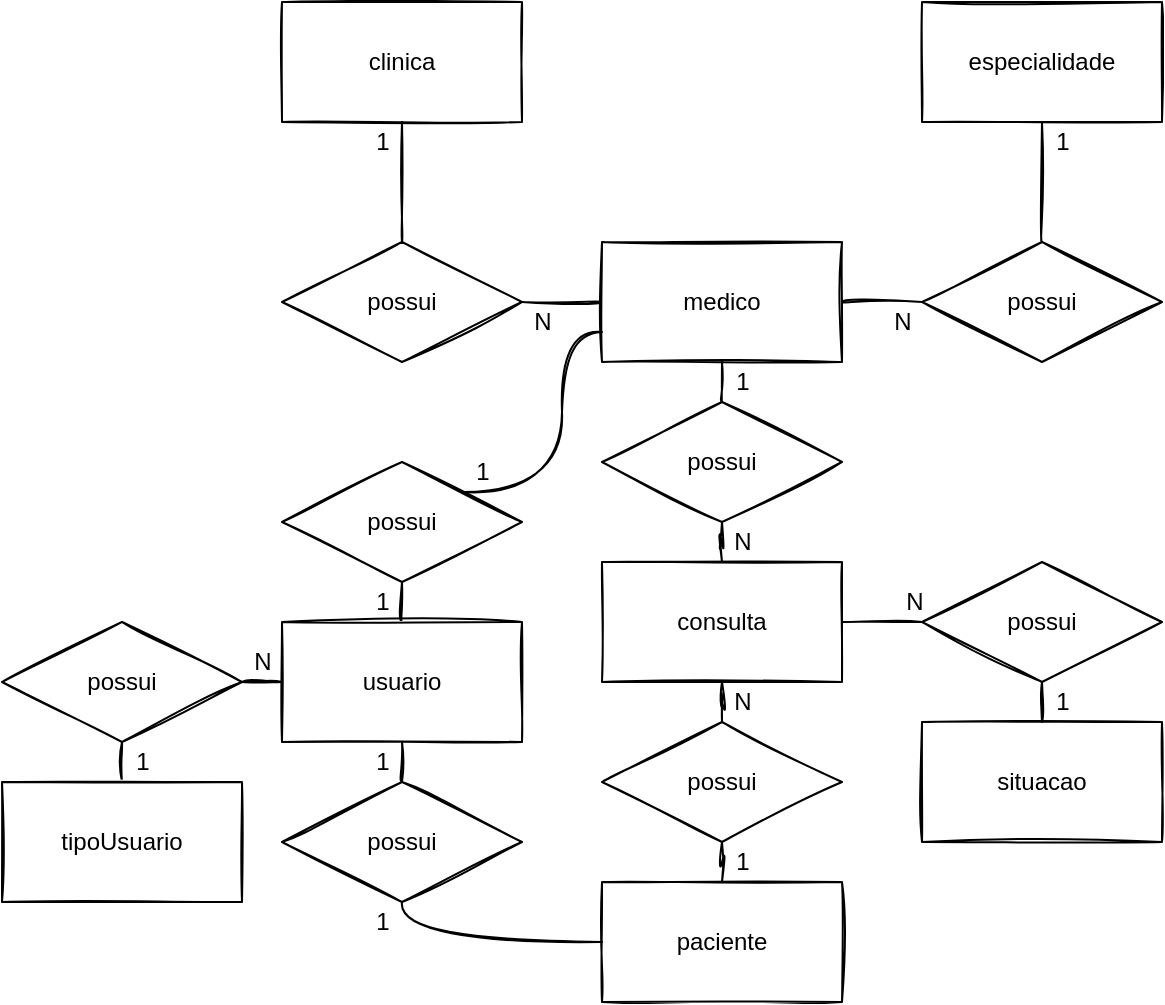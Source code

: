<mxfile version="14.9.8" type="device" pages="2"><diagram id="YTtJMZq7WXJjNMpU092y" name="conceitual"><mxGraphModel dx="1886" dy="761" grid="1" gridSize="10" guides="1" tooltips="1" connect="1" arrows="1" fold="1" page="1" pageScale="1" pageWidth="827" pageHeight="1169" math="0" shadow="0"><root><mxCell id="heZaIL4vx_CbJp6T5YSW-0"/><mxCell id="heZaIL4vx_CbJp6T5YSW-1" parent="heZaIL4vx_CbJp6T5YSW-0"/><mxCell id="iUkEwsfmcOELzUX_EHTO-11" style="edgeStyle=orthogonalEdgeStyle;orthogonalLoop=1;jettySize=auto;html=1;entryX=0.5;entryY=1;entryDx=0;entryDy=0;endArrow=none;endFill=0;sketch=1;curved=1;" parent="heZaIL4vx_CbJp6T5YSW-1" source="iUkEwsfmcOELzUX_EHTO-0" target="iUkEwsfmcOELzUX_EHTO-10" edge="1"><mxGeometry relative="1" as="geometry"/></mxCell><mxCell id="iUkEwsfmcOELzUX_EHTO-12" style="edgeStyle=orthogonalEdgeStyle;orthogonalLoop=1;jettySize=auto;html=1;entryX=0.5;entryY=0;entryDx=0;entryDy=0;endArrow=none;endFill=0;sketch=1;curved=1;" parent="heZaIL4vx_CbJp6T5YSW-1" source="iUkEwsfmcOELzUX_EHTO-0" target="iUkEwsfmcOELzUX_EHTO-9" edge="1"><mxGeometry relative="1" as="geometry"/></mxCell><mxCell id="2tqt-gKNdF2IP_2936FT-6" style="edgeStyle=orthogonalEdgeStyle;rounded=0;sketch=1;orthogonalLoop=1;jettySize=auto;html=1;exitX=1;exitY=0.5;exitDx=0;exitDy=0;entryX=0;entryY=0.5;entryDx=0;entryDy=0;startArrow=none;startFill=0;endArrow=none;endFill=0;" edge="1" parent="heZaIL4vx_CbJp6T5YSW-1" source="iUkEwsfmcOELzUX_EHTO-0" target="2tqt-gKNdF2IP_2936FT-3"><mxGeometry relative="1" as="geometry"/></mxCell><mxCell id="iUkEwsfmcOELzUX_EHTO-0" value="consulta" style="whiteSpace=wrap;html=1;sketch=1;" parent="heZaIL4vx_CbJp6T5YSW-1" vertex="1"><mxGeometry x="354" y="320" width="120" height="60" as="geometry"/></mxCell><mxCell id="Uuefz2VerXfA-MsjQtx6-2" style="edgeStyle=orthogonalEdgeStyle;orthogonalLoop=1;jettySize=auto;html=1;entryX=1;entryY=0.5;entryDx=0;entryDy=0;endArrow=none;endFill=0;sketch=1;curved=1;" parent="heZaIL4vx_CbJp6T5YSW-1" source="iUkEwsfmcOELzUX_EHTO-1" target="Uuefz2VerXfA-MsjQtx6-0" edge="1"><mxGeometry relative="1" as="geometry"/></mxCell><mxCell id="Uuefz2VerXfA-MsjQtx6-8" style="edgeStyle=orthogonalEdgeStyle;orthogonalLoop=1;jettySize=auto;html=1;entryX=0;entryY=0.5;entryDx=0;entryDy=0;endArrow=none;endFill=0;sketch=1;curved=1;" parent="heZaIL4vx_CbJp6T5YSW-1" source="iUkEwsfmcOELzUX_EHTO-1" target="Uuefz2VerXfA-MsjQtx6-6" edge="1"><mxGeometry relative="1" as="geometry"/></mxCell><mxCell id="iUkEwsfmcOELzUX_EHTO-1" value="medico" style="whiteSpace=wrap;html=1;sketch=1;" parent="heZaIL4vx_CbJp6T5YSW-1" vertex="1"><mxGeometry x="354" y="160" width="120" height="60" as="geometry"/></mxCell><mxCell id="2KLz3UL04iVqNl1vkPsQ-2" style="edgeStyle=orthogonalEdgeStyle;orthogonalLoop=1;jettySize=auto;html=1;exitX=0;exitY=0.5;exitDx=0;exitDy=0;entryX=0.5;entryY=1;entryDx=0;entryDy=0;startArrow=none;startFill=0;endArrow=none;endFill=0;sketch=1;curved=1;" parent="heZaIL4vx_CbJp6T5YSW-1" source="iUkEwsfmcOELzUX_EHTO-2" target="2KLz3UL04iVqNl1vkPsQ-1" edge="1"><mxGeometry relative="1" as="geometry"/></mxCell><mxCell id="iUkEwsfmcOELzUX_EHTO-2" value="paciente" style="whiteSpace=wrap;html=1;sketch=1;" parent="heZaIL4vx_CbJp6T5YSW-1" vertex="1"><mxGeometry x="354" y="480" width="120" height="60" as="geometry"/></mxCell><mxCell id="iUkEwsfmcOELzUX_EHTO-5" value="especialidade" style="whiteSpace=wrap;html=1;sketch=1;" parent="heZaIL4vx_CbJp6T5YSW-1" vertex="1"><mxGeometry x="514" y="40" width="120" height="60" as="geometry"/></mxCell><mxCell id="iUkEwsfmcOELzUX_EHTO-6" value="clinica" style="whiteSpace=wrap;html=1;sketch=1;" parent="heZaIL4vx_CbJp6T5YSW-1" vertex="1"><mxGeometry x="194" y="40" width="120" height="60" as="geometry"/></mxCell><mxCell id="iUkEwsfmcOELzUX_EHTO-13" style="edgeStyle=orthogonalEdgeStyle;orthogonalLoop=1;jettySize=auto;html=1;entryX=0.5;entryY=0;entryDx=0;entryDy=0;endArrow=none;endFill=0;sketch=1;curved=1;" parent="heZaIL4vx_CbJp6T5YSW-1" source="iUkEwsfmcOELzUX_EHTO-9" target="iUkEwsfmcOELzUX_EHTO-2" edge="1"><mxGeometry relative="1" as="geometry"/></mxCell><mxCell id="iUkEwsfmcOELzUX_EHTO-9" value="possui" style="shape=rhombus;perimeter=rhombusPerimeter;whiteSpace=wrap;html=1;align=center;sketch=1;" parent="heZaIL4vx_CbJp6T5YSW-1" vertex="1"><mxGeometry x="354" y="400" width="120" height="60" as="geometry"/></mxCell><mxCell id="iUkEwsfmcOELzUX_EHTO-14" style="edgeStyle=orthogonalEdgeStyle;orthogonalLoop=1;jettySize=auto;html=1;exitX=0.5;exitY=0;exitDx=0;exitDy=0;endArrow=none;endFill=0;entryX=0.5;entryY=1;entryDx=0;entryDy=0;sketch=1;curved=1;" parent="heZaIL4vx_CbJp6T5YSW-1" source="iUkEwsfmcOELzUX_EHTO-10" target="iUkEwsfmcOELzUX_EHTO-1" edge="1"><mxGeometry relative="1" as="geometry"><mxPoint x="214" y="270" as="targetPoint"/></mxGeometry></mxCell><mxCell id="iUkEwsfmcOELzUX_EHTO-10" value="possui" style="shape=rhombus;perimeter=rhombusPerimeter;whiteSpace=wrap;html=1;align=center;sketch=1;" parent="heZaIL4vx_CbJp6T5YSW-1" vertex="1"><mxGeometry x="354" y="240" width="120" height="60" as="geometry"/></mxCell><mxCell id="Uuefz2VerXfA-MsjQtx6-3" style="edgeStyle=orthogonalEdgeStyle;orthogonalLoop=1;jettySize=auto;html=1;entryX=0.5;entryY=1;entryDx=0;entryDy=0;endArrow=none;endFill=0;exitX=0.5;exitY=0;exitDx=0;exitDy=0;sketch=1;curved=1;" parent="heZaIL4vx_CbJp6T5YSW-1" source="Uuefz2VerXfA-MsjQtx6-0" target="iUkEwsfmcOELzUX_EHTO-6" edge="1"><mxGeometry relative="1" as="geometry"/></mxCell><mxCell id="Uuefz2VerXfA-MsjQtx6-0" value="possui" style="shape=rhombus;perimeter=rhombusPerimeter;whiteSpace=wrap;html=1;align=center;sketch=1;" parent="heZaIL4vx_CbJp6T5YSW-1" vertex="1"><mxGeometry x="194" y="160" width="120" height="60" as="geometry"/></mxCell><mxCell id="Uuefz2VerXfA-MsjQtx6-9" style="edgeStyle=orthogonalEdgeStyle;orthogonalLoop=1;jettySize=auto;html=1;entryX=0.5;entryY=1;entryDx=0;entryDy=0;endArrow=none;endFill=0;sketch=1;curved=1;" parent="heZaIL4vx_CbJp6T5YSW-1" source="Uuefz2VerXfA-MsjQtx6-6" target="iUkEwsfmcOELzUX_EHTO-5" edge="1"><mxGeometry relative="1" as="geometry"/></mxCell><mxCell id="Uuefz2VerXfA-MsjQtx6-6" value="possui" style="shape=rhombus;perimeter=rhombusPerimeter;whiteSpace=wrap;html=1;align=center;sketch=1;" parent="heZaIL4vx_CbJp6T5YSW-1" vertex="1"><mxGeometry x="514" y="160" width="120" height="60" as="geometry"/></mxCell><mxCell id="x7M3kl3lSSGrDIIEFdn4-0" value="1" style="text;html=1;align=center;verticalAlign=middle;resizable=0;points=[];autosize=1;strokeColor=none;sketch=1;" parent="heZaIL4vx_CbJp6T5YSW-1" vertex="1"><mxGeometry x="234" y="100" width="20" height="20" as="geometry"/></mxCell><mxCell id="x7M3kl3lSSGrDIIEFdn4-1" value="1" style="text;html=1;align=center;verticalAlign=middle;resizable=0;points=[];autosize=1;strokeColor=none;sketch=1;" parent="heZaIL4vx_CbJp6T5YSW-1" vertex="1"><mxGeometry x="574" y="100" width="20" height="20" as="geometry"/></mxCell><mxCell id="x7M3kl3lSSGrDIIEFdn4-2" value="N" style="text;html=1;align=center;verticalAlign=middle;resizable=0;points=[];autosize=1;strokeColor=none;sketch=1;" parent="heZaIL4vx_CbJp6T5YSW-1" vertex="1"><mxGeometry x="314" y="190" width="20" height="20" as="geometry"/></mxCell><mxCell id="x7M3kl3lSSGrDIIEFdn4-3" value="N" style="text;html=1;align=center;verticalAlign=middle;resizable=0;points=[];autosize=1;strokeColor=none;sketch=1;" parent="heZaIL4vx_CbJp6T5YSW-1" vertex="1"><mxGeometry x="494" y="190" width="20" height="20" as="geometry"/></mxCell><mxCell id="x7M3kl3lSSGrDIIEFdn4-4" value="1" style="text;html=1;align=center;verticalAlign=middle;resizable=0;points=[];autosize=1;strokeColor=none;sketch=1;" parent="heZaIL4vx_CbJp6T5YSW-1" vertex="1"><mxGeometry x="414" y="220" width="20" height="20" as="geometry"/></mxCell><mxCell id="x7M3kl3lSSGrDIIEFdn4-5" value="N" style="text;html=1;align=center;verticalAlign=middle;resizable=0;points=[];autosize=1;strokeColor=none;sketch=1;" parent="heZaIL4vx_CbJp6T5YSW-1" vertex="1"><mxGeometry x="414" y="300" width="20" height="20" as="geometry"/></mxCell><mxCell id="x7M3kl3lSSGrDIIEFdn4-6" value="1" style="text;html=1;align=center;verticalAlign=middle;resizable=0;points=[];autosize=1;strokeColor=none;sketch=1;" parent="heZaIL4vx_CbJp6T5YSW-1" vertex="1"><mxGeometry x="414" y="460" width="20" height="20" as="geometry"/></mxCell><mxCell id="x7M3kl3lSSGrDIIEFdn4-7" value="N" style="text;html=1;align=center;verticalAlign=middle;resizable=0;points=[];autosize=1;strokeColor=none;sketch=1;" parent="heZaIL4vx_CbJp6T5YSW-1" vertex="1"><mxGeometry x="414" y="380" width="20" height="20" as="geometry"/></mxCell><mxCell id="2KLz3UL04iVqNl1vkPsQ-4" style="edgeStyle=orthogonalEdgeStyle;orthogonalLoop=1;jettySize=auto;html=1;exitX=0.5;exitY=0;exitDx=0;exitDy=0;entryX=0.5;entryY=1;entryDx=0;entryDy=0;startArrow=none;startFill=0;endArrow=none;endFill=0;sketch=1;curved=1;" parent="heZaIL4vx_CbJp6T5YSW-1" source="oM9ppNLIfQCky5HayhJ4-0" target="2KLz3UL04iVqNl1vkPsQ-0" edge="1"><mxGeometry relative="1" as="geometry"/></mxCell><mxCell id="oM9ppNLIfQCky5HayhJ4-0" value="usuario" style="whiteSpace=wrap;html=1;strokeWidth=1;sketch=1;" parent="heZaIL4vx_CbJp6T5YSW-1" vertex="1"><mxGeometry x="194" y="350" width="120" height="60" as="geometry"/></mxCell><mxCell id="2KLz3UL04iVqNl1vkPsQ-5" style="edgeStyle=orthogonalEdgeStyle;orthogonalLoop=1;jettySize=auto;html=1;entryX=0;entryY=0.75;entryDx=0;entryDy=0;startArrow=none;startFill=0;endArrow=none;endFill=0;exitX=1;exitY=0;exitDx=0;exitDy=0;sketch=1;curved=1;" parent="heZaIL4vx_CbJp6T5YSW-1" source="2KLz3UL04iVqNl1vkPsQ-0" target="iUkEwsfmcOELzUX_EHTO-1" edge="1"><mxGeometry relative="1" as="geometry"/></mxCell><mxCell id="2KLz3UL04iVqNl1vkPsQ-0" value="possui" style="shape=rhombus;perimeter=rhombusPerimeter;whiteSpace=wrap;html=1;align=center;strokeWidth=1;sketch=1;" parent="heZaIL4vx_CbJp6T5YSW-1" vertex="1"><mxGeometry x="194" y="270" width="120" height="60" as="geometry"/></mxCell><mxCell id="2KLz3UL04iVqNl1vkPsQ-3" style="edgeStyle=orthogonalEdgeStyle;orthogonalLoop=1;jettySize=auto;html=1;exitX=0.5;exitY=0;exitDx=0;exitDy=0;entryX=0.5;entryY=1;entryDx=0;entryDy=0;startArrow=none;startFill=0;endArrow=none;endFill=0;sketch=1;curved=1;" parent="heZaIL4vx_CbJp6T5YSW-1" source="2KLz3UL04iVqNl1vkPsQ-1" target="oM9ppNLIfQCky5HayhJ4-0" edge="1"><mxGeometry relative="1" as="geometry"/></mxCell><mxCell id="2KLz3UL04iVqNl1vkPsQ-1" value="possui" style="shape=rhombus;perimeter=rhombusPerimeter;whiteSpace=wrap;html=1;align=center;strokeWidth=1;sketch=1;" parent="heZaIL4vx_CbJp6T5YSW-1" vertex="1"><mxGeometry x="194" y="430" width="120" height="60" as="geometry"/></mxCell><mxCell id="01P2ncNlyNIR4Y747zUX-0" value="1" style="text;html=1;align=center;verticalAlign=middle;resizable=0;points=[];autosize=1;strokeColor=none;sketch=1;" parent="heZaIL4vx_CbJp6T5YSW-1" vertex="1"><mxGeometry x="234" y="410" width="20" height="20" as="geometry"/></mxCell><mxCell id="01P2ncNlyNIR4Y747zUX-1" value="1" style="text;html=1;align=center;verticalAlign=middle;resizable=0;points=[];autosize=1;strokeColor=none;sketch=1;" parent="heZaIL4vx_CbJp6T5YSW-1" vertex="1"><mxGeometry x="234" y="490" width="20" height="20" as="geometry"/></mxCell><mxCell id="01P2ncNlyNIR4Y747zUX-2" value="1" style="text;html=1;align=center;verticalAlign=middle;resizable=0;points=[];autosize=1;strokeColor=none;sketch=1;" parent="heZaIL4vx_CbJp6T5YSW-1" vertex="1"><mxGeometry x="234" y="330" width="20" height="20" as="geometry"/></mxCell><mxCell id="01P2ncNlyNIR4Y747zUX-3" value="1" style="text;html=1;align=center;verticalAlign=middle;resizable=0;points=[];autosize=1;strokeColor=none;sketch=1;" parent="heZaIL4vx_CbJp6T5YSW-1" vertex="1"><mxGeometry x="284" y="265" width="20" height="20" as="geometry"/></mxCell><mxCell id="2tqt-gKNdF2IP_2936FT-0" value="situacao" style="whiteSpace=wrap;html=1;sketch=1;" vertex="1" parent="heZaIL4vx_CbJp6T5YSW-1"><mxGeometry x="514" y="400" width="120" height="60" as="geometry"/></mxCell><mxCell id="2tqt-gKNdF2IP_2936FT-7" style="edgeStyle=orthogonalEdgeStyle;rounded=0;sketch=1;orthogonalLoop=1;jettySize=auto;html=1;exitX=0.5;exitY=1;exitDx=0;exitDy=0;startArrow=none;startFill=0;endArrow=none;endFill=0;" edge="1" parent="heZaIL4vx_CbJp6T5YSW-1" source="2tqt-gKNdF2IP_2936FT-3" target="2tqt-gKNdF2IP_2936FT-0"><mxGeometry relative="1" as="geometry"/></mxCell><mxCell id="2tqt-gKNdF2IP_2936FT-3" value="possui" style="shape=rhombus;perimeter=rhombusPerimeter;whiteSpace=wrap;html=1;align=center;strokeWidth=1;sketch=1;" vertex="1" parent="heZaIL4vx_CbJp6T5YSW-1"><mxGeometry x="514" y="320" width="120" height="60" as="geometry"/></mxCell><mxCell id="2tqt-gKNdF2IP_2936FT-8" value="1" style="text;html=1;align=center;verticalAlign=middle;resizable=0;points=[];autosize=1;strokeColor=none;sketch=1;" vertex="1" parent="heZaIL4vx_CbJp6T5YSW-1"><mxGeometry x="574" y="380" width="20" height="20" as="geometry"/></mxCell><mxCell id="2tqt-gKNdF2IP_2936FT-9" value="N" style="text;html=1;align=center;verticalAlign=middle;resizable=0;points=[];autosize=1;strokeColor=none;sketch=1;" vertex="1" parent="heZaIL4vx_CbJp6T5YSW-1"><mxGeometry x="500" y="330" width="20" height="20" as="geometry"/></mxCell><mxCell id="2tqt-gKNdF2IP_2936FT-12" style="edgeStyle=orthogonalEdgeStyle;rounded=0;sketch=1;orthogonalLoop=1;jettySize=auto;html=1;startArrow=none;startFill=0;endArrow=none;endFill=0;entryX=0;entryY=0.5;entryDx=0;entryDy=0;" edge="1" parent="heZaIL4vx_CbJp6T5YSW-1" source="2tqt-gKNdF2IP_2936FT-10" target="oM9ppNLIfQCky5HayhJ4-0"><mxGeometry relative="1" as="geometry"><mxPoint x="194" y="385" as="targetPoint"/></mxGeometry></mxCell><mxCell id="2tqt-gKNdF2IP_2936FT-13" style="edgeStyle=orthogonalEdgeStyle;rounded=0;sketch=1;orthogonalLoop=1;jettySize=auto;html=1;exitX=0.5;exitY=1;exitDx=0;exitDy=0;entryX=0.5;entryY=0;entryDx=0;entryDy=0;startArrow=none;startFill=0;endArrow=none;endFill=0;" edge="1" parent="heZaIL4vx_CbJp6T5YSW-1" source="2tqt-gKNdF2IP_2936FT-10" target="2tqt-gKNdF2IP_2936FT-11"><mxGeometry relative="1" as="geometry"/></mxCell><mxCell id="2tqt-gKNdF2IP_2936FT-10" value="possui" style="shape=rhombus;perimeter=rhombusPerimeter;whiteSpace=wrap;html=1;align=center;strokeWidth=1;sketch=1;" vertex="1" parent="heZaIL4vx_CbJp6T5YSW-1"><mxGeometry x="54" y="350" width="120" height="60" as="geometry"/></mxCell><mxCell id="2tqt-gKNdF2IP_2936FT-11" value="tipoUsuario" style="whiteSpace=wrap;html=1;sketch=1;" vertex="1" parent="heZaIL4vx_CbJp6T5YSW-1"><mxGeometry x="54" y="430" width="120" height="60" as="geometry"/></mxCell><mxCell id="2tqt-gKNdF2IP_2936FT-14" value="1" style="text;html=1;align=center;verticalAlign=middle;resizable=0;points=[];autosize=1;strokeColor=none;sketch=1;" vertex="1" parent="heZaIL4vx_CbJp6T5YSW-1"><mxGeometry x="114" y="410" width="20" height="20" as="geometry"/></mxCell><mxCell id="2tqt-gKNdF2IP_2936FT-15" value="N" style="text;html=1;align=center;verticalAlign=middle;resizable=0;points=[];autosize=1;strokeColor=none;sketch=1;" vertex="1" parent="heZaIL4vx_CbJp6T5YSW-1"><mxGeometry x="174" y="360" width="20" height="20" as="geometry"/></mxCell></root></mxGraphModel></diagram><diagram id="C5RBs43oDa-KdzZeNtuy" name="lógico"><mxGraphModel dx="1886" dy="761" grid="1" gridSize="10" guides="1" tooltips="1" connect="1" arrows="1" fold="1" page="1" pageScale="1" pageWidth="827" pageHeight="1169" math="0" shadow="0"><root><mxCell id="WIyWlLk6GJQsqaUBKTNV-0"/><mxCell id="WIyWlLk6GJQsqaUBKTNV-1" parent="WIyWlLk6GJQsqaUBKTNV-0"/><mxCell id="jh6HqCe1EsIaU75DrfbS-0" value="medico" style="shape=table;startSize=30;container=1;collapsible=1;childLayout=tableLayout;fixedRows=1;rowLines=0;fontStyle=1;align=center;resizeLast=1;sketch=1;rounded=1;" parent="WIyWlLk6GJQsqaUBKTNV-1" vertex="1"><mxGeometry x="324" y="80" width="180" height="190" as="geometry"/></mxCell><mxCell id="jh6HqCe1EsIaU75DrfbS-1" value="" style="shape=partialRectangle;collapsible=0;dropTarget=0;pointerEvents=0;fillColor=none;top=0;left=0;bottom=0;right=0;points=[[0,0.5],[1,0.5]];portConstraint=eastwest;sketch=1;rounded=1;" parent="jh6HqCe1EsIaU75DrfbS-0" vertex="1"><mxGeometry y="30" width="180" height="30" as="geometry"/></mxCell><mxCell id="jh6HqCe1EsIaU75DrfbS-2" value="PK" style="shape=partialRectangle;connectable=0;fillColor=none;top=0;left=0;bottom=0;right=0;fontStyle=1;overflow=hidden;sketch=1;rounded=1;" parent="jh6HqCe1EsIaU75DrfbS-1" vertex="1"><mxGeometry width="60" height="30" as="geometry"/></mxCell><mxCell id="jh6HqCe1EsIaU75DrfbS-3" value="idMedico" style="shape=partialRectangle;connectable=0;fillColor=none;top=0;left=0;bottom=0;right=0;align=left;spacingLeft=6;fontStyle=5;overflow=hidden;sketch=1;rounded=1;" parent="jh6HqCe1EsIaU75DrfbS-1" vertex="1"><mxGeometry x="60" width="120" height="30" as="geometry"/></mxCell><mxCell id="jh6HqCe1EsIaU75DrfbS-4" value="" style="shape=partialRectangle;collapsible=0;dropTarget=0;pointerEvents=0;fillColor=none;top=0;left=0;bottom=1;right=0;points=[[0,0.5],[1,0.5]];portConstraint=eastwest;strokeColor=none;sketch=1;rounded=1;" parent="jh6HqCe1EsIaU75DrfbS-0" vertex="1"><mxGeometry y="60" width="180" height="30" as="geometry"/></mxCell><mxCell id="jh6HqCe1EsIaU75DrfbS-5" value="FK" style="shape=partialRectangle;connectable=0;fillColor=none;top=0;left=0;bottom=0;right=0;fontStyle=1;overflow=hidden;sketch=1;rounded=1;" parent="jh6HqCe1EsIaU75DrfbS-4" vertex="1"><mxGeometry width="60" height="30" as="geometry"/></mxCell><mxCell id="jh6HqCe1EsIaU75DrfbS-6" value="idClinica" style="shape=partialRectangle;connectable=0;fillColor=none;top=0;left=0;bottom=0;right=0;align=left;spacingLeft=6;fontStyle=5;overflow=hidden;sketch=1;rounded=1;" parent="jh6HqCe1EsIaU75DrfbS-4" vertex="1"><mxGeometry x="60" width="120" height="30" as="geometry"/></mxCell><mxCell id="qEVUY2mmlyokxZz757aI-16" value="" style="shape=partialRectangle;collapsible=0;dropTarget=0;pointerEvents=0;fillColor=none;top=0;left=0;bottom=1;right=0;points=[[0,0.5],[1,0.5]];portConstraint=eastwest;strokeColor=none;sketch=1;rounded=1;" parent="jh6HqCe1EsIaU75DrfbS-0" vertex="1"><mxGeometry y="90" width="180" height="30" as="geometry"/></mxCell><mxCell id="qEVUY2mmlyokxZz757aI-17" value="FK" style="shape=partialRectangle;connectable=0;fillColor=none;top=0;left=0;bottom=0;right=0;fontStyle=1;overflow=hidden;sketch=1;rounded=1;" parent="qEVUY2mmlyokxZz757aI-16" vertex="1"><mxGeometry width="60" height="30" as="geometry"/></mxCell><mxCell id="qEVUY2mmlyokxZz757aI-18" value="idEspecialidade" style="shape=partialRectangle;connectable=0;fillColor=none;top=0;left=0;bottom=0;right=0;align=left;spacingLeft=6;fontStyle=5;overflow=hidden;sketch=1;rounded=1;" parent="qEVUY2mmlyokxZz757aI-16" vertex="1"><mxGeometry x="60" width="120" height="30" as="geometry"/></mxCell><mxCell id="p11CML0q3QsEBhSm9KX7-0" value="" style="shape=partialRectangle;collapsible=0;dropTarget=0;pointerEvents=0;fillColor=none;top=0;left=0;bottom=1;right=0;points=[[0,0.5],[1,0.5]];portConstraint=eastwest;sketch=1;rounded=1;" parent="jh6HqCe1EsIaU75DrfbS-0" vertex="1"><mxGeometry y="120" width="180" height="30" as="geometry"/></mxCell><mxCell id="p11CML0q3QsEBhSm9KX7-1" value="FK" style="shape=partialRectangle;connectable=0;fillColor=none;top=0;left=0;bottom=0;right=0;fontStyle=1;overflow=hidden;sketch=1;rounded=1;" parent="p11CML0q3QsEBhSm9KX7-0" vertex="1"><mxGeometry width="60" height="30" as="geometry"/></mxCell><mxCell id="p11CML0q3QsEBhSm9KX7-2" value="email" style="shape=partialRectangle;connectable=0;fillColor=none;top=0;left=0;bottom=0;right=0;align=left;spacingLeft=6;fontStyle=5;overflow=hidden;sketch=1;rounded=1;" parent="p11CML0q3QsEBhSm9KX7-0" vertex="1"><mxGeometry x="60" width="120" height="30" as="geometry"/></mxCell><mxCell id="jh6HqCe1EsIaU75DrfbS-10" value="" style="shape=partialRectangle;collapsible=0;dropTarget=0;pointerEvents=0;fillColor=none;top=0;left=0;bottom=0;right=0;points=[[0,0.5],[1,0.5]];portConstraint=eastwest;sketch=1;rounded=1;" parent="jh6HqCe1EsIaU75DrfbS-0" vertex="1"><mxGeometry y="150" width="180" height="30" as="geometry"/></mxCell><mxCell id="jh6HqCe1EsIaU75DrfbS-11" value="" style="shape=partialRectangle;connectable=0;fillColor=none;top=0;left=0;bottom=0;right=0;editable=1;overflow=hidden;sketch=1;rounded=1;" parent="jh6HqCe1EsIaU75DrfbS-10" vertex="1"><mxGeometry width="60" height="30" as="geometry"/></mxCell><mxCell id="jh6HqCe1EsIaU75DrfbS-12" value="nome" style="shape=partialRectangle;connectable=0;fillColor=none;top=0;left=0;bottom=0;right=0;align=left;spacingLeft=6;overflow=hidden;sketch=1;rounded=1;" parent="jh6HqCe1EsIaU75DrfbS-10" vertex="1"><mxGeometry x="60" width="120" height="30" as="geometry"/></mxCell><mxCell id="cB1TEMLiK09s6cDw11tT-6" value="clinica" style="shape=table;startSize=30;container=1;collapsible=1;childLayout=tableLayout;fixedRows=1;rowLines=0;fontStyle=1;align=center;resizeLast=1;sketch=1;rounded=1;" parent="WIyWlLk6GJQsqaUBKTNV-1" vertex="1"><mxGeometry x="620" y="80" width="180" height="250" as="geometry"/></mxCell><mxCell id="cB1TEMLiK09s6cDw11tT-10" value="" style="shape=partialRectangle;collapsible=0;dropTarget=0;pointerEvents=0;fillColor=none;top=0;left=0;bottom=1;right=0;points=[[0,0.5],[1,0.5]];portConstraint=eastwest;sketch=1;rounded=1;" parent="cB1TEMLiK09s6cDw11tT-6" vertex="1"><mxGeometry y="30" width="180" height="30" as="geometry"/></mxCell><mxCell id="cB1TEMLiK09s6cDw11tT-11" value="PK" style="shape=partialRectangle;connectable=0;fillColor=none;top=0;left=0;bottom=0;right=0;fontStyle=1;overflow=hidden;sketch=1;rounded=1;" parent="cB1TEMLiK09s6cDw11tT-10" vertex="1"><mxGeometry width="60" height="30" as="geometry"/></mxCell><mxCell id="cB1TEMLiK09s6cDw11tT-12" value="idClinica" style="shape=partialRectangle;connectable=0;fillColor=none;top=0;left=0;bottom=0;right=0;align=left;spacingLeft=6;fontStyle=5;overflow=hidden;sketch=1;rounded=1;" parent="cB1TEMLiK09s6cDw11tT-10" vertex="1"><mxGeometry x="60" width="120" height="30" as="geometry"/></mxCell><mxCell id="cB1TEMLiK09s6cDw11tT-16" value="" style="shape=partialRectangle;collapsible=0;dropTarget=0;pointerEvents=0;fillColor=none;top=0;left=0;bottom=0;right=0;points=[[0,0.5],[1,0.5]];portConstraint=eastwest;sketch=1;rounded=1;" parent="cB1TEMLiK09s6cDw11tT-6" vertex="1"><mxGeometry y="60" width="180" height="30" as="geometry"/></mxCell><mxCell id="cB1TEMLiK09s6cDw11tT-17" value="" style="shape=partialRectangle;connectable=0;fillColor=none;top=0;left=0;bottom=0;right=0;editable=1;overflow=hidden;sketch=1;rounded=1;" parent="cB1TEMLiK09s6cDw11tT-16" vertex="1"><mxGeometry width="60" height="30" as="geometry"/></mxCell><mxCell id="cB1TEMLiK09s6cDw11tT-18" value="nomeClinica" style="shape=partialRectangle;connectable=0;fillColor=none;top=0;left=0;bottom=0;right=0;align=left;spacingLeft=6;overflow=hidden;sketch=1;rounded=1;" parent="cB1TEMLiK09s6cDw11tT-16" vertex="1"><mxGeometry x="60" width="120" height="30" as="geometry"/></mxCell><mxCell id="cB1TEMLiK09s6cDw11tT-22" value="" style="shape=partialRectangle;collapsible=0;dropTarget=0;pointerEvents=0;fillColor=none;top=0;left=0;bottom=0;right=0;points=[[0,0.5],[1,0.5]];portConstraint=eastwest;sketch=1;rounded=1;" parent="cB1TEMLiK09s6cDw11tT-6" vertex="1"><mxGeometry y="90" width="180" height="30" as="geometry"/></mxCell><mxCell id="cB1TEMLiK09s6cDw11tT-23" value="" style="shape=partialRectangle;connectable=0;fillColor=none;top=0;left=0;bottom=0;right=0;editable=1;overflow=hidden;sketch=1;rounded=1;" parent="cB1TEMLiK09s6cDw11tT-22" vertex="1"><mxGeometry width="60" height="30" as="geometry"/></mxCell><mxCell id="cB1TEMLiK09s6cDw11tT-24" value="razaoSocial" style="shape=partialRectangle;connectable=0;fillColor=none;top=0;left=0;bottom=0;right=0;align=left;spacingLeft=6;overflow=hidden;sketch=1;rounded=1;" parent="cB1TEMLiK09s6cDw11tT-22" vertex="1"><mxGeometry x="60" width="120" height="30" as="geometry"/></mxCell><mxCell id="z4SQzU5iJ2A9xpXH3svU-0" value="" style="shape=partialRectangle;collapsible=0;dropTarget=0;pointerEvents=0;fillColor=none;top=0;left=0;bottom=0;right=0;points=[[0,0.5],[1,0.5]];portConstraint=eastwest;sketch=1;rounded=1;" parent="cB1TEMLiK09s6cDw11tT-6" vertex="1"><mxGeometry y="120" width="180" height="30" as="geometry"/></mxCell><mxCell id="z4SQzU5iJ2A9xpXH3svU-1" value="" style="shape=partialRectangle;connectable=0;fillColor=none;top=0;left=0;bottom=0;right=0;editable=1;overflow=hidden;sketch=1;rounded=1;" parent="z4SQzU5iJ2A9xpXH3svU-0" vertex="1"><mxGeometry width="60" height="30" as="geometry"/></mxCell><mxCell id="z4SQzU5iJ2A9xpXH3svU-2" value="crm" style="shape=partialRectangle;connectable=0;fillColor=none;top=0;left=0;bottom=0;right=0;align=left;spacingLeft=6;overflow=hidden;sketch=1;rounded=1;" parent="z4SQzU5iJ2A9xpXH3svU-0" vertex="1"><mxGeometry x="60" width="120" height="30" as="geometry"/></mxCell><mxCell id="z4SQzU5iJ2A9xpXH3svU-3" value="" style="shape=partialRectangle;collapsible=0;dropTarget=0;pointerEvents=0;fillColor=none;top=0;left=0;bottom=0;right=0;points=[[0,0.5],[1,0.5]];portConstraint=eastwest;sketch=1;rounded=1;" parent="cB1TEMLiK09s6cDw11tT-6" vertex="1"><mxGeometry y="150" width="180" height="30" as="geometry"/></mxCell><mxCell id="z4SQzU5iJ2A9xpXH3svU-4" value="" style="shape=partialRectangle;connectable=0;fillColor=none;top=0;left=0;bottom=0;right=0;editable=1;overflow=hidden;sketch=1;rounded=1;" parent="z4SQzU5iJ2A9xpXH3svU-3" vertex="1"><mxGeometry width="60" height="30" as="geometry"/></mxCell><mxCell id="z4SQzU5iJ2A9xpXH3svU-5" value="cnpj" style="shape=partialRectangle;connectable=0;fillColor=none;top=0;left=0;bottom=0;right=0;align=left;spacingLeft=6;overflow=hidden;sketch=1;rounded=1;" parent="z4SQzU5iJ2A9xpXH3svU-3" vertex="1"><mxGeometry x="60" width="120" height="30" as="geometry"/></mxCell><mxCell id="cB1TEMLiK09s6cDw11tT-19" value="" style="shape=partialRectangle;collapsible=0;dropTarget=0;pointerEvents=0;fillColor=none;top=0;left=0;bottom=0;right=0;points=[[0,0.5],[1,0.5]];portConstraint=eastwest;sketch=1;rounded=1;" parent="cB1TEMLiK09s6cDw11tT-6" vertex="1"><mxGeometry y="180" width="180" height="30" as="geometry"/></mxCell><mxCell id="cB1TEMLiK09s6cDw11tT-20" value="" style="shape=partialRectangle;connectable=0;fillColor=none;top=0;left=0;bottom=0;right=0;editable=1;overflow=hidden;sketch=1;rounded=1;" parent="cB1TEMLiK09s6cDw11tT-19" vertex="1"><mxGeometry width="60" height="30" as="geometry"/></mxCell><mxCell id="cB1TEMLiK09s6cDw11tT-21" value="endereco" style="shape=partialRectangle;connectable=0;fillColor=none;top=0;left=0;bottom=0;right=0;align=left;spacingLeft=6;overflow=hidden;sketch=1;rounded=1;" parent="cB1TEMLiK09s6cDw11tT-19" vertex="1"><mxGeometry x="60" width="120" height="30" as="geometry"/></mxCell><mxCell id="qEVUY2mmlyokxZz757aI-0" value="" style="shape=partialRectangle;collapsible=0;dropTarget=0;pointerEvents=0;fillColor=none;top=0;left=0;bottom=0;right=0;points=[[0,0.5],[1,0.5]];portConstraint=eastwest;sketch=1;rounded=1;" parent="cB1TEMLiK09s6cDw11tT-6" vertex="1"><mxGeometry y="210" width="180" height="30" as="geometry"/></mxCell><mxCell id="qEVUY2mmlyokxZz757aI-1" value="" style="shape=partialRectangle;connectable=0;fillColor=none;top=0;left=0;bottom=0;right=0;editable=1;overflow=hidden;sketch=1;rounded=1;" parent="qEVUY2mmlyokxZz757aI-0" vertex="1"><mxGeometry width="60" height="30" as="geometry"/></mxCell><mxCell id="qEVUY2mmlyokxZz757aI-2" value="funcionamento" style="shape=partialRectangle;connectable=0;fillColor=none;top=0;left=0;bottom=0;right=0;align=left;spacingLeft=6;overflow=hidden;sketch=1;rounded=1;" parent="qEVUY2mmlyokxZz757aI-0" vertex="1"><mxGeometry x="60" width="120" height="30" as="geometry"/></mxCell><mxCell id="cB1TEMLiK09s6cDw11tT-28" value="especialidade" style="shape=table;startSize=30;container=1;collapsible=1;childLayout=tableLayout;fixedRows=1;rowLines=0;fontStyle=1;align=center;resizeLast=1;sketch=1;rounded=1;" parent="WIyWlLk6GJQsqaUBKTNV-1" vertex="1"><mxGeometry x="620" y="370" width="180" height="100" as="geometry"/></mxCell><mxCell id="cB1TEMLiK09s6cDw11tT-29" value="" style="shape=partialRectangle;collapsible=0;dropTarget=0;pointerEvents=0;fillColor=none;top=0;left=0;bottom=1;right=0;points=[[0,0.5],[1,0.5]];portConstraint=eastwest;sketch=1;rounded=1;" parent="cB1TEMLiK09s6cDw11tT-28" vertex="1"><mxGeometry y="30" width="180" height="30" as="geometry"/></mxCell><mxCell id="cB1TEMLiK09s6cDw11tT-30" value="PK" style="shape=partialRectangle;connectable=0;fillColor=none;top=0;left=0;bottom=0;right=0;fontStyle=1;overflow=hidden;sketch=1;rounded=1;" parent="cB1TEMLiK09s6cDw11tT-29" vertex="1"><mxGeometry width="60" height="30" as="geometry"/></mxCell><mxCell id="cB1TEMLiK09s6cDw11tT-31" value="idEspecialidade" style="shape=partialRectangle;connectable=0;fillColor=none;top=0;left=0;bottom=0;right=0;align=left;spacingLeft=6;fontStyle=5;overflow=hidden;sketch=1;rounded=1;" parent="cB1TEMLiK09s6cDw11tT-29" vertex="1"><mxGeometry x="60" width="120" height="30" as="geometry"/></mxCell><mxCell id="cB1TEMLiK09s6cDw11tT-32" value="" style="shape=partialRectangle;collapsible=0;dropTarget=0;pointerEvents=0;fillColor=none;top=0;left=0;bottom=0;right=0;points=[[0,0.5],[1,0.5]];portConstraint=eastwest;sketch=1;rounded=1;" parent="cB1TEMLiK09s6cDw11tT-28" vertex="1"><mxGeometry y="60" width="180" height="30" as="geometry"/></mxCell><mxCell id="cB1TEMLiK09s6cDw11tT-33" value="" style="shape=partialRectangle;connectable=0;fillColor=none;top=0;left=0;bottom=0;right=0;editable=1;overflow=hidden;sketch=1;rounded=1;" parent="cB1TEMLiK09s6cDw11tT-32" vertex="1"><mxGeometry width="60" height="30" as="geometry"/></mxCell><mxCell id="cB1TEMLiK09s6cDw11tT-34" value="nome" style="shape=partialRectangle;connectable=0;fillColor=none;top=0;left=0;bottom=0;right=0;align=left;spacingLeft=6;overflow=hidden;sketch=1;rounded=1;" parent="cB1TEMLiK09s6cDw11tT-32" vertex="1"><mxGeometry x="60" width="120" height="30" as="geometry"/></mxCell><mxCell id="RNBtuQhKKWwnaqQwCnW0-39" value="consulta" style="shape=table;startSize=30;container=1;collapsible=1;childLayout=tableLayout;fixedRows=1;rowLines=0;fontStyle=1;align=center;resizeLast=1;strokeColor=#000000;strokeWidth=1;fillColor=#ffffff;sketch=1;rounded=1;" parent="WIyWlLk6GJQsqaUBKTNV-1" vertex="1"><mxGeometry x="40" y="80" width="180" height="190" as="geometry"/></mxCell><mxCell id="RNBtuQhKKWwnaqQwCnW0-40" value="" style="shape=partialRectangle;collapsible=0;dropTarget=0;pointerEvents=0;fillColor=none;top=0;left=0;bottom=0;right=0;points=[[0,0.5],[1,0.5]];portConstraint=eastwest;sketch=1;rounded=1;" parent="RNBtuQhKKWwnaqQwCnW0-39" vertex="1"><mxGeometry y="30" width="180" height="30" as="geometry"/></mxCell><mxCell id="RNBtuQhKKWwnaqQwCnW0-41" value="PK" style="shape=partialRectangle;connectable=0;fillColor=none;top=0;left=0;bottom=0;right=0;fontStyle=1;overflow=hidden;sketch=1;rounded=1;" parent="RNBtuQhKKWwnaqQwCnW0-40" vertex="1"><mxGeometry width="60" height="30" as="geometry"/></mxCell><mxCell id="RNBtuQhKKWwnaqQwCnW0-42" value="idConsulta" style="shape=partialRectangle;connectable=0;fillColor=none;top=0;left=0;bottom=0;right=0;align=left;spacingLeft=6;fontStyle=5;overflow=hidden;sketch=1;rounded=1;" parent="RNBtuQhKKWwnaqQwCnW0-40" vertex="1"><mxGeometry x="60" width="120" height="30" as="geometry"/></mxCell><mxCell id="RNBtuQhKKWwnaqQwCnW0-52" value="" style="shape=partialRectangle;collapsible=0;dropTarget=0;pointerEvents=0;fillColor=none;top=0;left=0;bottom=0;right=0;points=[[0,0.5],[1,0.5]];portConstraint=eastwest;sketch=1;rounded=1;" parent="RNBtuQhKKWwnaqQwCnW0-39" vertex="1"><mxGeometry y="60" width="180" height="30" as="geometry"/></mxCell><mxCell id="RNBtuQhKKWwnaqQwCnW0-53" value="FK" style="shape=partialRectangle;connectable=0;fillColor=none;top=0;left=0;bottom=0;right=0;fontStyle=1;overflow=hidden;sketch=1;rounded=1;" parent="RNBtuQhKKWwnaqQwCnW0-52" vertex="1"><mxGeometry width="60" height="30" as="geometry"/></mxCell><mxCell id="RNBtuQhKKWwnaqQwCnW0-54" value="idMedico" style="shape=partialRectangle;connectable=0;fillColor=none;top=0;left=0;bottom=0;right=0;align=left;spacingLeft=6;fontStyle=5;overflow=hidden;sketch=1;rounded=1;" parent="RNBtuQhKKWwnaqQwCnW0-52" vertex="1"><mxGeometry x="60" width="120" height="30" as="geometry"/></mxCell><mxCell id="RNBtuQhKKWwnaqQwCnW0-49" value="" style="shape=partialRectangle;collapsible=0;dropTarget=0;pointerEvents=0;fillColor=none;top=0;left=0;bottom=0;right=0;points=[[0,0.5],[1,0.5]];portConstraint=eastwest;sketch=1;rounded=1;" parent="RNBtuQhKKWwnaqQwCnW0-39" vertex="1"><mxGeometry y="90" width="180" height="30" as="geometry"/></mxCell><mxCell id="RNBtuQhKKWwnaqQwCnW0-50" value="FK" style="shape=partialRectangle;connectable=0;fillColor=none;top=0;left=0;bottom=0;right=0;editable=1;overflow=hidden;fontStyle=1;sketch=1;rounded=1;" parent="RNBtuQhKKWwnaqQwCnW0-49" vertex="1"><mxGeometry width="60" height="30" as="geometry"/></mxCell><mxCell id="RNBtuQhKKWwnaqQwCnW0-51" value="situacao" style="shape=partialRectangle;connectable=0;fillColor=none;top=0;left=0;bottom=0;right=0;align=left;spacingLeft=6;overflow=hidden;fontStyle=5;sketch=1;rounded=1;" parent="RNBtuQhKKWwnaqQwCnW0-49" vertex="1"><mxGeometry x="60" width="120" height="30" as="geometry"/></mxCell><mxCell id="RNBtuQhKKWwnaqQwCnW0-43" value="" style="shape=partialRectangle;collapsible=0;dropTarget=0;pointerEvents=0;fillColor=none;top=0;left=0;bottom=1;right=0;points=[[0,0.5],[1,0.5]];portConstraint=eastwest;sketch=1;rounded=1;" parent="RNBtuQhKKWwnaqQwCnW0-39" vertex="1"><mxGeometry y="120" width="180" height="30" as="geometry"/></mxCell><mxCell id="RNBtuQhKKWwnaqQwCnW0-44" value="FK" style="shape=partialRectangle;connectable=0;fillColor=none;top=0;left=0;bottom=0;right=0;fontStyle=1;overflow=hidden;sketch=1;rounded=1;" parent="RNBtuQhKKWwnaqQwCnW0-43" vertex="1"><mxGeometry width="60" height="30" as="geometry"/></mxCell><mxCell id="RNBtuQhKKWwnaqQwCnW0-45" value="idPaciente" style="shape=partialRectangle;connectable=0;fillColor=none;top=0;left=0;bottom=0;right=0;align=left;spacingLeft=6;fontStyle=5;overflow=hidden;sketch=1;rounded=1;" parent="RNBtuQhKKWwnaqQwCnW0-43" vertex="1"><mxGeometry x="60" width="120" height="30" as="geometry"/></mxCell><mxCell id="RNBtuQhKKWwnaqQwCnW0-46" value="" style="shape=partialRectangle;collapsible=0;dropTarget=0;pointerEvents=0;fillColor=none;top=0;left=0;bottom=0;right=0;points=[[0,0.5],[1,0.5]];portConstraint=eastwest;sketch=1;rounded=1;" parent="RNBtuQhKKWwnaqQwCnW0-39" vertex="1"><mxGeometry y="150" width="180" height="30" as="geometry"/></mxCell><mxCell id="RNBtuQhKKWwnaqQwCnW0-47" value="" style="shape=partialRectangle;connectable=0;fillColor=none;top=0;left=0;bottom=0;right=0;editable=1;overflow=hidden;sketch=1;rounded=1;" parent="RNBtuQhKKWwnaqQwCnW0-46" vertex="1"><mxGeometry width="60" height="30" as="geometry"/></mxCell><mxCell id="RNBtuQhKKWwnaqQwCnW0-48" value="dataConsulta" style="shape=partialRectangle;connectable=0;fillColor=none;top=0;left=0;bottom=0;right=0;align=left;spacingLeft=6;overflow=hidden;sketch=1;rounded=1;" parent="RNBtuQhKKWwnaqQwCnW0-46" vertex="1"><mxGeometry x="60" width="120" height="30" as="geometry"/></mxCell><mxCell id="SfumGpfwO43oQ3eUtfZX-0" value="paciente" style="shape=table;startSize=30;container=1;collapsible=1;childLayout=tableLayout;fixedRows=1;rowLines=0;fontStyle=1;align=center;resizeLast=1;strokeColor=#000000;strokeWidth=1;fillColor=#ffffff;sketch=1;rounded=1;" parent="WIyWlLk6GJQsqaUBKTNV-1" vertex="1"><mxGeometry x="40" y="400" width="180" height="280" as="geometry"/></mxCell><mxCell id="SfumGpfwO43oQ3eUtfZX-7" value="" style="shape=partialRectangle;collapsible=0;dropTarget=0;pointerEvents=0;fillColor=none;top=0;left=0;bottom=1;right=0;points=[[0,0.5],[1,0.5]];portConstraint=eastwest;strokeColor=none;sketch=1;rounded=1;" parent="SfumGpfwO43oQ3eUtfZX-0" vertex="1"><mxGeometry y="30" width="180" height="30" as="geometry"/></mxCell><mxCell id="SfumGpfwO43oQ3eUtfZX-8" value="PK" style="shape=partialRectangle;connectable=0;fillColor=none;top=0;left=0;bottom=0;right=0;fontStyle=1;overflow=hidden;sketch=1;rounded=1;" parent="SfumGpfwO43oQ3eUtfZX-7" vertex="1"><mxGeometry width="60" height="30" as="geometry"/></mxCell><mxCell id="SfumGpfwO43oQ3eUtfZX-9" value="idPaciente" style="shape=partialRectangle;connectable=0;fillColor=none;top=0;left=0;bottom=0;right=0;align=left;spacingLeft=6;fontStyle=5;overflow=hidden;sketch=1;rounded=1;" parent="SfumGpfwO43oQ3eUtfZX-7" vertex="1"><mxGeometry x="60" width="120" height="30" as="geometry"/></mxCell><mxCell id="qEVUY2mmlyokxZz757aI-40" value="" style="shape=partialRectangle;collapsible=0;dropTarget=0;pointerEvents=0;fillColor=none;top=0;left=0;bottom=1;right=0;points=[[0,0.5],[1,0.5]];portConstraint=eastwest;sketch=1;rounded=1;" parent="SfumGpfwO43oQ3eUtfZX-0" vertex="1"><mxGeometry y="60" width="180" height="30" as="geometry"/></mxCell><mxCell id="qEVUY2mmlyokxZz757aI-41" value="FK" style="shape=partialRectangle;connectable=0;fillColor=none;top=0;left=0;bottom=0;right=0;fontStyle=1;overflow=hidden;sketch=1;rounded=1;" parent="qEVUY2mmlyokxZz757aI-40" vertex="1"><mxGeometry width="60" height="30" as="geometry"/></mxCell><mxCell id="qEVUY2mmlyokxZz757aI-42" value="email" style="shape=partialRectangle;connectable=0;fillColor=none;top=0;left=0;bottom=0;right=0;align=left;spacingLeft=6;fontStyle=5;overflow=hidden;sketch=1;rounded=1;" parent="qEVUY2mmlyokxZz757aI-40" vertex="1"><mxGeometry x="60" width="120" height="30" as="geometry"/></mxCell><mxCell id="SfumGpfwO43oQ3eUtfZX-10" value="" style="shape=partialRectangle;collapsible=0;dropTarget=0;pointerEvents=0;fillColor=none;top=0;left=0;bottom=0;right=0;points=[[0,0.5],[1,0.5]];portConstraint=eastwest;sketch=1;rounded=1;" parent="SfumGpfwO43oQ3eUtfZX-0" vertex="1"><mxGeometry y="90" width="180" height="30" as="geometry"/></mxCell><mxCell id="SfumGpfwO43oQ3eUtfZX-11" value="" style="shape=partialRectangle;connectable=0;fillColor=none;top=0;left=0;bottom=0;right=0;editable=1;overflow=hidden;sketch=1;rounded=1;" parent="SfumGpfwO43oQ3eUtfZX-10" vertex="1"><mxGeometry width="60" height="30" as="geometry"/></mxCell><mxCell id="SfumGpfwO43oQ3eUtfZX-12" value="nome" style="shape=partialRectangle;connectable=0;fillColor=none;top=0;left=0;bottom=0;right=0;align=left;spacingLeft=6;overflow=hidden;sketch=1;rounded=1;" parent="SfumGpfwO43oQ3eUtfZX-10" vertex="1"><mxGeometry x="60" width="120" height="30" as="geometry"/></mxCell><mxCell id="SfumGpfwO43oQ3eUtfZX-16" value="" style="shape=partialRectangle;collapsible=0;dropTarget=0;pointerEvents=0;fillColor=none;top=0;left=0;bottom=0;right=0;points=[[0,0.5],[1,0.5]];portConstraint=eastwest;sketch=1;rounded=1;" parent="SfumGpfwO43oQ3eUtfZX-0" vertex="1"><mxGeometry y="120" width="180" height="30" as="geometry"/></mxCell><mxCell id="SfumGpfwO43oQ3eUtfZX-17" value="" style="shape=partialRectangle;connectable=0;fillColor=none;top=0;left=0;bottom=0;right=0;editable=1;overflow=hidden;sketch=1;rounded=1;" parent="SfumGpfwO43oQ3eUtfZX-16" vertex="1"><mxGeometry width="60" height="30" as="geometry"/></mxCell><mxCell id="SfumGpfwO43oQ3eUtfZX-18" value="dataNasc" style="shape=partialRectangle;connectable=0;fillColor=none;top=0;left=0;bottom=0;right=0;align=left;spacingLeft=6;overflow=hidden;sketch=1;rounded=1;" parent="SfumGpfwO43oQ3eUtfZX-16" vertex="1"><mxGeometry x="60" width="120" height="30" as="geometry"/></mxCell><mxCell id="SfumGpfwO43oQ3eUtfZX-19" value="" style="shape=partialRectangle;collapsible=0;dropTarget=0;pointerEvents=0;fillColor=none;top=0;left=0;bottom=0;right=0;points=[[0,0.5],[1,0.5]];portConstraint=eastwest;sketch=1;rounded=1;" parent="SfumGpfwO43oQ3eUtfZX-0" vertex="1"><mxGeometry y="150" width="180" height="30" as="geometry"/></mxCell><mxCell id="SfumGpfwO43oQ3eUtfZX-20" value="" style="shape=partialRectangle;connectable=0;fillColor=none;top=0;left=0;bottom=0;right=0;editable=1;overflow=hidden;sketch=1;rounded=1;" parent="SfumGpfwO43oQ3eUtfZX-19" vertex="1"><mxGeometry width="60" height="30" as="geometry"/></mxCell><mxCell id="SfumGpfwO43oQ3eUtfZX-21" value="tel" style="shape=partialRectangle;connectable=0;fillColor=none;top=0;left=0;bottom=0;right=0;align=left;spacingLeft=6;overflow=hidden;sketch=1;rounded=1;" parent="SfumGpfwO43oQ3eUtfZX-19" vertex="1"><mxGeometry x="60" width="120" height="30" as="geometry"/></mxCell><mxCell id="SfumGpfwO43oQ3eUtfZX-22" value="" style="shape=partialRectangle;collapsible=0;dropTarget=0;pointerEvents=0;fillColor=none;top=0;left=0;bottom=0;right=0;points=[[0,0.5],[1,0.5]];portConstraint=eastwest;sketch=1;rounded=1;" parent="SfumGpfwO43oQ3eUtfZX-0" vertex="1"><mxGeometry y="180" width="180" height="30" as="geometry"/></mxCell><mxCell id="SfumGpfwO43oQ3eUtfZX-23" value="" style="shape=partialRectangle;connectable=0;fillColor=none;top=0;left=0;bottom=0;right=0;editable=1;overflow=hidden;sketch=1;rounded=1;" parent="SfumGpfwO43oQ3eUtfZX-22" vertex="1"><mxGeometry width="60" height="30" as="geometry"/></mxCell><mxCell id="SfumGpfwO43oQ3eUtfZX-24" value="rg" style="shape=partialRectangle;connectable=0;fillColor=none;top=0;left=0;bottom=0;right=0;align=left;spacingLeft=6;overflow=hidden;sketch=1;rounded=1;" parent="SfumGpfwO43oQ3eUtfZX-22" vertex="1"><mxGeometry x="60" width="120" height="30" as="geometry"/></mxCell><mxCell id="SfumGpfwO43oQ3eUtfZX-25" value="" style="shape=partialRectangle;collapsible=0;dropTarget=0;pointerEvents=0;fillColor=none;top=0;left=0;bottom=0;right=0;points=[[0,0.5],[1,0.5]];portConstraint=eastwest;sketch=1;rounded=1;" parent="SfumGpfwO43oQ3eUtfZX-0" vertex="1"><mxGeometry y="210" width="180" height="30" as="geometry"/></mxCell><mxCell id="SfumGpfwO43oQ3eUtfZX-26" value="" style="shape=partialRectangle;connectable=0;fillColor=none;top=0;left=0;bottom=0;right=0;editable=1;overflow=hidden;sketch=1;rounded=1;" parent="SfumGpfwO43oQ3eUtfZX-25" vertex="1"><mxGeometry width="60" height="30" as="geometry"/></mxCell><mxCell id="SfumGpfwO43oQ3eUtfZX-27" value="cpf" style="shape=partialRectangle;connectable=0;fillColor=none;top=0;left=0;bottom=0;right=0;align=left;spacingLeft=6;overflow=hidden;sketch=1;rounded=1;" parent="SfumGpfwO43oQ3eUtfZX-25" vertex="1"><mxGeometry x="60" width="120" height="30" as="geometry"/></mxCell><mxCell id="SfumGpfwO43oQ3eUtfZX-28" value="" style="shape=partialRectangle;collapsible=0;dropTarget=0;pointerEvents=0;fillColor=none;top=0;left=0;bottom=0;right=0;points=[[0,0.5],[1,0.5]];portConstraint=eastwest;sketch=1;rounded=1;" parent="SfumGpfwO43oQ3eUtfZX-0" vertex="1"><mxGeometry y="240" width="180" height="30" as="geometry"/></mxCell><mxCell id="SfumGpfwO43oQ3eUtfZX-29" value="" style="shape=partialRectangle;connectable=0;fillColor=none;top=0;left=0;bottom=0;right=0;editable=1;overflow=hidden;sketch=1;rounded=1;" parent="SfumGpfwO43oQ3eUtfZX-28" vertex="1"><mxGeometry width="60" height="30" as="geometry"/></mxCell><mxCell id="SfumGpfwO43oQ3eUtfZX-30" value="endereco" style="shape=partialRectangle;connectable=0;fillColor=none;top=0;left=0;bottom=0;right=0;align=left;spacingLeft=6;overflow=hidden;sketch=1;rounded=1;" parent="SfumGpfwO43oQ3eUtfZX-28" vertex="1"><mxGeometry x="60" width="120" height="30" as="geometry"/></mxCell><mxCell id="SfumGpfwO43oQ3eUtfZX-31" value="" style="edgeStyle=entityRelationEdgeStyle;fontSize=12;html=1;endArrow=ERoneToMany;exitX=0;exitY=0.5;exitDx=0;exitDy=0;entryX=1;entryY=0.5;entryDx=0;entryDy=0;sketch=1;curved=1;" parent="WIyWlLk6GJQsqaUBKTNV-1" source="cB1TEMLiK09s6cDw11tT-10" target="jh6HqCe1EsIaU75DrfbS-4" edge="1"><mxGeometry width="100" height="100" relative="1" as="geometry"><mxPoint x="430" y="410" as="sourcePoint"/><mxPoint x="700" y="155" as="targetPoint"/></mxGeometry></mxCell><mxCell id="SfumGpfwO43oQ3eUtfZX-32" value="" style="edgeStyle=entityRelationEdgeStyle;fontSize=12;html=1;endArrow=ERoneToMany;entryX=1;entryY=0.5;entryDx=0;entryDy=0;exitX=0;exitY=0.5;exitDx=0;exitDy=0;sketch=1;curved=1;" parent="WIyWlLk6GJQsqaUBKTNV-1" source="cB1TEMLiK09s6cDw11tT-29" target="qEVUY2mmlyokxZz757aI-16" edge="1"><mxGeometry width="100" height="100" relative="1" as="geometry"><mxPoint x="870" y="530" as="sourcePoint"/><mxPoint x="970" y="430" as="targetPoint"/></mxGeometry></mxCell><mxCell id="GSnVPz_uWYiieFNJhHjL-0" value="" style="edgeStyle=entityRelationEdgeStyle;fontSize=12;html=1;endArrow=none;entryX=0;entryY=0.5;entryDx=0;entryDy=0;startArrow=ERoneToMany;startFill=0;endFill=0;sketch=1;curved=1;" parent="WIyWlLk6GJQsqaUBKTNV-1" source="RNBtuQhKKWwnaqQwCnW0-52" target="jh6HqCe1EsIaU75DrfbS-1" edge="1"><mxGeometry width="100" height="100" relative="1" as="geometry"><mxPoint x="20" y="380" as="sourcePoint"/><mxPoint x="680" y="270" as="targetPoint"/></mxGeometry></mxCell><mxCell id="GSnVPz_uWYiieFNJhHjL-3" value="" style="edgeStyle=entityRelationEdgeStyle;fontSize=12;html=1;endArrow=ERoneToMany;exitX=1;exitY=0.5;exitDx=0;exitDy=0;entryX=1;entryY=0.5;entryDx=0;entryDy=0;sketch=1;curved=1;" parent="WIyWlLk6GJQsqaUBKTNV-1" source="SfumGpfwO43oQ3eUtfZX-7" target="RNBtuQhKKWwnaqQwCnW0-43" edge="1"><mxGeometry width="100" height="100" relative="1" as="geometry"><mxPoint x="290" y="480" as="sourcePoint"/><mxPoint x="390" y="380" as="targetPoint"/></mxGeometry></mxCell><mxCell id="qEVUY2mmlyokxZz757aI-3" value="usuario" style="shape=table;startSize=30;container=1;collapsible=1;childLayout=tableLayout;fixedRows=1;rowLines=0;fontStyle=1;align=center;resizeLast=1;strokeColor=#000000;strokeWidth=1;fillColor=#ffffff;sketch=1;rounded=1;" parent="WIyWlLk6GJQsqaUBKTNV-1" vertex="1"><mxGeometry x="324" y="430" width="180" height="160" as="geometry"/></mxCell><mxCell id="qEVUY2mmlyokxZz757aI-4" value="" style="shape=partialRectangle;collapsible=0;dropTarget=0;pointerEvents=0;fillColor=none;top=0;left=0;bottom=1;right=0;points=[[0,0.5],[1,0.5]];portConstraint=eastwest;strokeColor=none;sketch=1;rounded=1;" parent="qEVUY2mmlyokxZz757aI-3" vertex="1"><mxGeometry y="30" width="180" height="30" as="geometry"/></mxCell><mxCell id="qEVUY2mmlyokxZz757aI-5" value="PK" style="shape=partialRectangle;connectable=0;fillColor=none;top=0;left=0;bottom=0;right=0;fontStyle=1;overflow=hidden;sketch=1;rounded=1;" parent="qEVUY2mmlyokxZz757aI-4" vertex="1"><mxGeometry width="30" height="30" as="geometry"/></mxCell><mxCell id="qEVUY2mmlyokxZz757aI-6" value="email" style="shape=partialRectangle;connectable=0;fillColor=none;top=0;left=0;bottom=0;right=0;align=left;spacingLeft=6;fontStyle=5;overflow=hidden;sketch=1;rounded=1;" parent="qEVUY2mmlyokxZz757aI-4" vertex="1"><mxGeometry x="30" width="150" height="30" as="geometry"/></mxCell><mxCell id="lMvt55bPkvgPyWOq98zD-7" value="" style="shape=partialRectangle;collapsible=0;dropTarget=0;pointerEvents=0;fillColor=none;top=0;left=0;bottom=1;right=0;points=[[0,0.5],[1,0.5]];portConstraint=eastwest;sketch=1;rounded=1;" vertex="1" parent="qEVUY2mmlyokxZz757aI-3"><mxGeometry y="60" width="180" height="30" as="geometry"/></mxCell><mxCell id="lMvt55bPkvgPyWOq98zD-8" value="PK" style="shape=partialRectangle;connectable=0;fillColor=none;top=0;left=0;bottom=0;right=0;fontStyle=1;overflow=hidden;sketch=1;rounded=1;" vertex="1" parent="lMvt55bPkvgPyWOq98zD-7"><mxGeometry width="30" height="30" as="geometry"/></mxCell><mxCell id="lMvt55bPkvgPyWOq98zD-9" value="tipoUsuario" style="shape=partialRectangle;connectable=0;fillColor=none;top=0;left=0;bottom=0;right=0;align=left;spacingLeft=6;fontStyle=5;overflow=hidden;sketch=1;rounded=1;" vertex="1" parent="lMvt55bPkvgPyWOq98zD-7"><mxGeometry x="30" width="150" height="30" as="geometry"/></mxCell><mxCell id="qEVUY2mmlyokxZz757aI-7" value="" style="shape=partialRectangle;collapsible=0;dropTarget=0;pointerEvents=0;fillColor=none;top=0;left=0;bottom=0;right=0;points=[[0,0.5],[1,0.5]];portConstraint=eastwest;sketch=1;rounded=1;" parent="qEVUY2mmlyokxZz757aI-3" vertex="1"><mxGeometry y="90" width="180" height="30" as="geometry"/></mxCell><mxCell id="qEVUY2mmlyokxZz757aI-8" value="" style="shape=partialRectangle;connectable=0;fillColor=none;top=0;left=0;bottom=0;right=0;editable=1;overflow=hidden;sketch=1;rounded=1;" parent="qEVUY2mmlyokxZz757aI-7" vertex="1"><mxGeometry width="30" height="30" as="geometry"/></mxCell><mxCell id="qEVUY2mmlyokxZz757aI-9" value="nomeUsuario" style="shape=partialRectangle;connectable=0;fillColor=none;top=0;left=0;bottom=0;right=0;align=left;spacingLeft=6;overflow=hidden;sketch=1;rounded=1;" parent="qEVUY2mmlyokxZz757aI-7" vertex="1"><mxGeometry x="30" width="150" height="30" as="geometry"/></mxCell><mxCell id="qEVUY2mmlyokxZz757aI-13" value="" style="shape=partialRectangle;collapsible=0;dropTarget=0;pointerEvents=0;fillColor=none;top=0;left=0;bottom=0;right=0;points=[[0,0.5],[1,0.5]];portConstraint=eastwest;sketch=1;rounded=1;" parent="qEVUY2mmlyokxZz757aI-3" vertex="1"><mxGeometry y="120" width="180" height="30" as="geometry"/></mxCell><mxCell id="qEVUY2mmlyokxZz757aI-14" value="" style="shape=partialRectangle;connectable=0;fillColor=none;top=0;left=0;bottom=0;right=0;editable=1;overflow=hidden;sketch=1;rounded=1;" parent="qEVUY2mmlyokxZz757aI-13" vertex="1"><mxGeometry width="30" height="30" as="geometry"/></mxCell><mxCell id="qEVUY2mmlyokxZz757aI-15" value="senha" style="shape=partialRectangle;connectable=0;fillColor=none;top=0;left=0;bottom=0;right=0;align=left;spacingLeft=6;overflow=hidden;sketch=1;rounded=1;" parent="qEVUY2mmlyokxZz757aI-13" vertex="1"><mxGeometry x="30" width="150" height="30" as="geometry"/></mxCell><mxCell id="qEVUY2mmlyokxZz757aI-19" style="edgeStyle=orthogonalEdgeStyle;orthogonalLoop=1;jettySize=auto;html=1;entryX=1;entryY=0.5;entryDx=0;entryDy=0;startArrow=ERmandOne;startFill=0;endArrow=ERmandOne;endFill=0;exitX=1;exitY=0.5;exitDx=0;exitDy=0;sketch=1;curved=1;" parent="WIyWlLk6GJQsqaUBKTNV-1" source="qEVUY2mmlyokxZz757aI-4" target="p11CML0q3QsEBhSm9KX7-0" edge="1"><mxGeometry relative="1" as="geometry"/></mxCell><mxCell id="UxgDnvilBbNM-Marg4Tp-1" value="" style="edgeStyle=entityRelationEdgeStyle;fontSize=12;html=1;endArrow=ERmandOne;startArrow=ERmandOne;entryX=0;entryY=0.5;entryDx=0;entryDy=0;exitX=1;exitY=0.5;exitDx=0;exitDy=0;sketch=1;" parent="WIyWlLk6GJQsqaUBKTNV-1" source="qEVUY2mmlyokxZz757aI-40" target="qEVUY2mmlyokxZz757aI-4" edge="1"><mxGeometry width="100" height="100" relative="1" as="geometry"><mxPoint x="310" y="760" as="sourcePoint"/><mxPoint x="410" y="660" as="targetPoint"/></mxGeometry></mxCell><mxCell id="25TU32Se15nOwC5p_HF_-0" value="tipoUsuario" style="shape=table;startSize=30;container=1;collapsible=1;childLayout=tableLayout;fixedRows=1;rowLines=0;fontStyle=1;align=center;resizeLast=1;strokeColor=#000000;strokeWidth=1;fillColor=#ffffff;sketch=1;rounded=1;" vertex="1" parent="WIyWlLk6GJQsqaUBKTNV-1"><mxGeometry x="620" y="510" width="180" height="100" as="geometry"/></mxCell><mxCell id="25TU32Se15nOwC5p_HF_-1" value="" style="shape=partialRectangle;collapsible=0;dropTarget=0;pointerEvents=0;fillColor=none;top=0;left=0;bottom=1;right=0;points=[[0,0.5],[1,0.5]];portConstraint=eastwest;sketch=1;rounded=1;" vertex="1" parent="25TU32Se15nOwC5p_HF_-0"><mxGeometry y="30" width="180" height="30" as="geometry"/></mxCell><mxCell id="25TU32Se15nOwC5p_HF_-2" value="PK" style="shape=partialRectangle;connectable=0;fillColor=none;top=0;left=0;bottom=0;right=0;fontStyle=1;overflow=hidden;sketch=1;rounded=1;" vertex="1" parent="25TU32Se15nOwC5p_HF_-1"><mxGeometry width="30" height="30" as="geometry"/></mxCell><mxCell id="25TU32Se15nOwC5p_HF_-3" value="sigla" style="shape=partialRectangle;connectable=0;fillColor=none;top=0;left=0;bottom=0;right=0;align=left;spacingLeft=6;fontStyle=5;overflow=hidden;sketch=1;rounded=1;" vertex="1" parent="25TU32Se15nOwC5p_HF_-1"><mxGeometry x="30" width="150" height="30" as="geometry"/></mxCell><mxCell id="25TU32Se15nOwC5p_HF_-4" value="" style="shape=partialRectangle;collapsible=0;dropTarget=0;pointerEvents=0;fillColor=none;top=0;left=0;bottom=0;right=0;points=[[0,0.5],[1,0.5]];portConstraint=eastwest;sketch=1;rounded=1;" vertex="1" parent="25TU32Se15nOwC5p_HF_-0"><mxGeometry y="60" width="180" height="30" as="geometry"/></mxCell><mxCell id="25TU32Se15nOwC5p_HF_-5" value="" style="shape=partialRectangle;connectable=0;fillColor=none;top=0;left=0;bottom=0;right=0;editable=1;overflow=hidden;sketch=1;rounded=1;" vertex="1" parent="25TU32Se15nOwC5p_HF_-4"><mxGeometry width="30" height="30" as="geometry"/></mxCell><mxCell id="25TU32Se15nOwC5p_HF_-6" value="tipoUsuario" style="shape=partialRectangle;connectable=0;fillColor=none;top=0;left=0;bottom=0;right=0;align=left;spacingLeft=6;overflow=hidden;sketch=1;rounded=1;" vertex="1" parent="25TU32Se15nOwC5p_HF_-4"><mxGeometry x="30" width="150" height="30" as="geometry"/></mxCell><mxCell id="lMvt55bPkvgPyWOq98zD-0" value="situacao" style="shape=table;startSize=30;container=1;collapsible=1;childLayout=tableLayout;fixedRows=1;rowLines=0;fontStyle=1;align=center;resizeLast=1;strokeColor=#000000;strokeWidth=1;fillColor=#ffffff;sketch=1;rounded=1;" vertex="1" parent="WIyWlLk6GJQsqaUBKTNV-1"><mxGeometry x="324" y="310" width="180" height="70" as="geometry"/></mxCell><mxCell id="lMvt55bPkvgPyWOq98zD-1" value="" style="shape=partialRectangle;collapsible=0;dropTarget=0;pointerEvents=0;fillColor=none;top=0;left=0;bottom=1;right=0;points=[[0,0.5],[1,0.5]];portConstraint=eastwest;sketch=1;rounded=1;" vertex="1" parent="lMvt55bPkvgPyWOq98zD-0"><mxGeometry y="30" width="180" height="30" as="geometry"/></mxCell><mxCell id="lMvt55bPkvgPyWOq98zD-2" value="PK" style="shape=partialRectangle;connectable=0;fillColor=none;top=0;left=0;bottom=0;right=0;fontStyle=1;overflow=hidden;sketch=1;rounded=1;" vertex="1" parent="lMvt55bPkvgPyWOq98zD-1"><mxGeometry width="30" height="30" as="geometry"/></mxCell><mxCell id="lMvt55bPkvgPyWOq98zD-3" value="situacao" style="shape=partialRectangle;connectable=0;fillColor=none;top=0;left=0;bottom=0;right=0;align=left;spacingLeft=6;fontStyle=5;overflow=hidden;sketch=1;rounded=1;" vertex="1" parent="lMvt55bPkvgPyWOq98zD-1"><mxGeometry x="30" width="150" height="30" as="geometry"/></mxCell><mxCell id="lMvt55bPkvgPyWOq98zD-12" value="" style="edgeStyle=entityRelationEdgeStyle;fontSize=12;html=1;endArrow=ERoneToMany;entryX=1;entryY=0.5;entryDx=0;entryDy=0;exitX=0;exitY=0.5;exitDx=0;exitDy=0;sketch=1;curved=1;" edge="1" parent="WIyWlLk6GJQsqaUBKTNV-1" source="lMvt55bPkvgPyWOq98zD-1" target="RNBtuQhKKWwnaqQwCnW0-49"><mxGeometry width="100" height="100" relative="1" as="geometry"><mxPoint x="460" y="750" as="sourcePoint"/><mxPoint x="560" y="650" as="targetPoint"/></mxGeometry></mxCell><mxCell id="lMvt55bPkvgPyWOq98zD-13" value="" style="edgeStyle=entityRelationEdgeStyle;fontSize=12;html=1;endArrow=ERoneToMany;entryX=1;entryY=0.5;entryDx=0;entryDy=0;exitX=0;exitY=0.5;exitDx=0;exitDy=0;sketch=1;" edge="1" parent="WIyWlLk6GJQsqaUBKTNV-1" source="25TU32Se15nOwC5p_HF_-1" target="lMvt55bPkvgPyWOq98zD-7"><mxGeometry width="100" height="100" relative="1" as="geometry"><mxPoint x="430" y="620" as="sourcePoint"/><mxPoint x="530" y="520" as="targetPoint"/></mxGeometry></mxCell></root></mxGraphModel></diagram></mxfile>